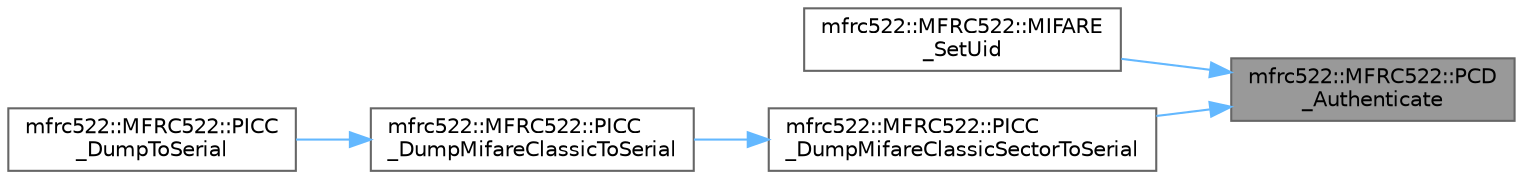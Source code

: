 digraph "mfrc522::MFRC522::PCD_Authenticate"
{
 // LATEX_PDF_SIZE
  bgcolor="transparent";
  edge [fontname=Helvetica,fontsize=10,labelfontname=Helvetica,labelfontsize=10];
  node [fontname=Helvetica,fontsize=10,shape=box,height=0.2,width=0.4];
  rankdir="RL";
  Node1 [label="mfrc522::MFRC522::PCD\l_Authenticate",height=0.2,width=0.4,color="gray40", fillcolor="grey60", style="filled", fontcolor="black",tooltip=" "];
  Node1 -> Node2 [dir="back",color="steelblue1",style="solid"];
  Node2 [label="mfrc522::MFRC522::MIFARE\l_SetUid",height=0.2,width=0.4,color="grey40", fillcolor="white", style="filled",URL="$classmfrc522_1_1_m_f_r_c522.html#a2f11484ff5d5ff2b70590b1c04c313fd",tooltip=" "];
  Node1 -> Node3 [dir="back",color="steelblue1",style="solid"];
  Node3 [label="mfrc522::MFRC522::PICC\l_DumpMifareClassicSectorToSerial",height=0.2,width=0.4,color="grey40", fillcolor="white", style="filled",URL="$classmfrc522_1_1_m_f_r_c522.html#a8517bd5b6752cc42da0bb6cb0ade3e0b",tooltip=" "];
  Node3 -> Node4 [dir="back",color="steelblue1",style="solid"];
  Node4 [label="mfrc522::MFRC522::PICC\l_DumpMifareClassicToSerial",height=0.2,width=0.4,color="grey40", fillcolor="white", style="filled",URL="$classmfrc522_1_1_m_f_r_c522.html#a6a0c6040b5f66d0a37b407f11a1a531a",tooltip=" "];
  Node4 -> Node5 [dir="back",color="steelblue1",style="solid"];
  Node5 [label="mfrc522::MFRC522::PICC\l_DumpToSerial",height=0.2,width=0.4,color="grey40", fillcolor="white", style="filled",URL="$classmfrc522_1_1_m_f_r_c522.html#a98d66dfc8460ae366a56d3762bcd278a",tooltip=" "];
}
